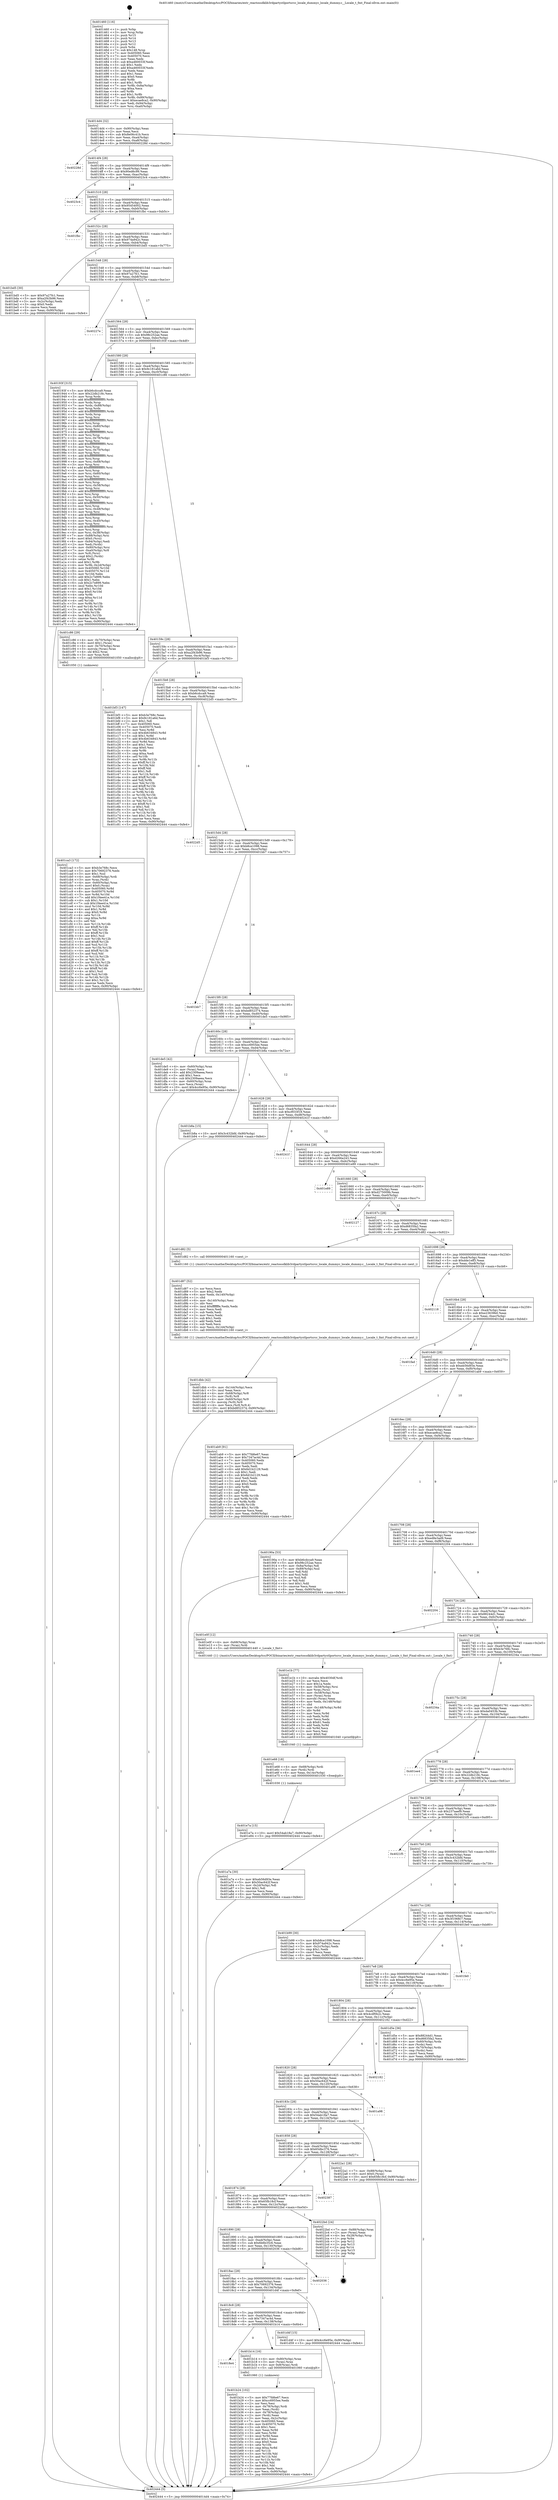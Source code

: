digraph "0x401460" {
  label = "0x401460 (/mnt/c/Users/mathe/Desktop/tcc/POCII/binaries/extr_reactossdklib3rdpartystlportsrcc_locale_dummyc_locale_dummy.c__Locale_t_fmt_Final-ollvm.out::main(0))"
  labelloc = "t"
  node[shape=record]

  Entry [label="",width=0.3,height=0.3,shape=circle,fillcolor=black,style=filled]
  "0x4014d4" [label="{
     0x4014d4 [32]\l
     | [instrs]\l
     &nbsp;&nbsp;0x4014d4 \<+6\>: mov -0x90(%rbp),%eax\l
     &nbsp;&nbsp;0x4014da \<+2\>: mov %eax,%ecx\l
     &nbsp;&nbsp;0x4014dc \<+6\>: sub $0x8e06c41b,%ecx\l
     &nbsp;&nbsp;0x4014e2 \<+6\>: mov %eax,-0xa4(%rbp)\l
     &nbsp;&nbsp;0x4014e8 \<+6\>: mov %ecx,-0xa8(%rbp)\l
     &nbsp;&nbsp;0x4014ee \<+6\>: je 000000000040228d \<main+0xe2d\>\l
  }"]
  "0x40228d" [label="{
     0x40228d\l
  }", style=dashed]
  "0x4014f4" [label="{
     0x4014f4 [28]\l
     | [instrs]\l
     &nbsp;&nbsp;0x4014f4 \<+5\>: jmp 00000000004014f9 \<main+0x99\>\l
     &nbsp;&nbsp;0x4014f9 \<+6\>: mov -0xa4(%rbp),%eax\l
     &nbsp;&nbsp;0x4014ff \<+5\>: sub $0x90ed6c99,%eax\l
     &nbsp;&nbsp;0x401504 \<+6\>: mov %eax,-0xac(%rbp)\l
     &nbsp;&nbsp;0x40150a \<+6\>: je 00000000004023c4 \<main+0xf64\>\l
  }"]
  Exit [label="",width=0.3,height=0.3,shape=circle,fillcolor=black,style=filled,peripheries=2]
  "0x4023c4" [label="{
     0x4023c4\l
  }", style=dashed]
  "0x401510" [label="{
     0x401510 [28]\l
     | [instrs]\l
     &nbsp;&nbsp;0x401510 \<+5\>: jmp 0000000000401515 \<main+0xb5\>\l
     &nbsp;&nbsp;0x401515 \<+6\>: mov -0xa4(%rbp),%eax\l
     &nbsp;&nbsp;0x40151b \<+5\>: sub $0x95454002,%eax\l
     &nbsp;&nbsp;0x401520 \<+6\>: mov %eax,-0xb0(%rbp)\l
     &nbsp;&nbsp;0x401526 \<+6\>: je 0000000000401fbc \<main+0xb5c\>\l
  }"]
  "0x401e7a" [label="{
     0x401e7a [15]\l
     | [instrs]\l
     &nbsp;&nbsp;0x401e7a \<+10\>: movl $0x54ab18a7,-0x90(%rbp)\l
     &nbsp;&nbsp;0x401e84 \<+5\>: jmp 0000000000402444 \<main+0xfe4\>\l
  }"]
  "0x401fbc" [label="{
     0x401fbc\l
  }", style=dashed]
  "0x40152c" [label="{
     0x40152c [28]\l
     | [instrs]\l
     &nbsp;&nbsp;0x40152c \<+5\>: jmp 0000000000401531 \<main+0xd1\>\l
     &nbsp;&nbsp;0x401531 \<+6\>: mov -0xa4(%rbp),%eax\l
     &nbsp;&nbsp;0x401537 \<+5\>: sub $0x974a942c,%eax\l
     &nbsp;&nbsp;0x40153c \<+6\>: mov %eax,-0xb4(%rbp)\l
     &nbsp;&nbsp;0x401542 \<+6\>: je 0000000000401bd5 \<main+0x775\>\l
  }"]
  "0x401e68" [label="{
     0x401e68 [18]\l
     | [instrs]\l
     &nbsp;&nbsp;0x401e68 \<+4\>: mov -0x68(%rbp),%rdi\l
     &nbsp;&nbsp;0x401e6c \<+3\>: mov (%rdi),%rdi\l
     &nbsp;&nbsp;0x401e6f \<+6\>: mov %eax,-0x14c(%rbp)\l
     &nbsp;&nbsp;0x401e75 \<+5\>: call 0000000000401030 \<free@plt\>\l
     | [calls]\l
     &nbsp;&nbsp;0x401030 \{1\} (unknown)\l
  }"]
  "0x401bd5" [label="{
     0x401bd5 [30]\l
     | [instrs]\l
     &nbsp;&nbsp;0x401bd5 \<+5\>: mov $0x97a27fc1,%eax\l
     &nbsp;&nbsp;0x401bda \<+5\>: mov $0xa2f43b96,%ecx\l
     &nbsp;&nbsp;0x401bdf \<+3\>: mov -0x2c(%rbp),%edx\l
     &nbsp;&nbsp;0x401be2 \<+3\>: cmp $0x0,%edx\l
     &nbsp;&nbsp;0x401be5 \<+3\>: cmove %ecx,%eax\l
     &nbsp;&nbsp;0x401be8 \<+6\>: mov %eax,-0x90(%rbp)\l
     &nbsp;&nbsp;0x401bee \<+5\>: jmp 0000000000402444 \<main+0xfe4\>\l
  }"]
  "0x401548" [label="{
     0x401548 [28]\l
     | [instrs]\l
     &nbsp;&nbsp;0x401548 \<+5\>: jmp 000000000040154d \<main+0xed\>\l
     &nbsp;&nbsp;0x40154d \<+6\>: mov -0xa4(%rbp),%eax\l
     &nbsp;&nbsp;0x401553 \<+5\>: sub $0x97a27fc1,%eax\l
     &nbsp;&nbsp;0x401558 \<+6\>: mov %eax,-0xb8(%rbp)\l
     &nbsp;&nbsp;0x40155e \<+6\>: je 000000000040227e \<main+0xe1e\>\l
  }"]
  "0x401e1b" [label="{
     0x401e1b [77]\l
     | [instrs]\l
     &nbsp;&nbsp;0x401e1b \<+10\>: movabs $0x4030df,%rdi\l
     &nbsp;&nbsp;0x401e25 \<+2\>: xor %ecx,%ecx\l
     &nbsp;&nbsp;0x401e27 \<+5\>: mov $0x1a,%edx\l
     &nbsp;&nbsp;0x401e2c \<+4\>: mov -0x58(%rbp),%rsi\l
     &nbsp;&nbsp;0x401e30 \<+3\>: mov %rax,(%rsi)\l
     &nbsp;&nbsp;0x401e33 \<+4\>: mov -0x58(%rbp),%rax\l
     &nbsp;&nbsp;0x401e37 \<+3\>: mov (%rax),%rax\l
     &nbsp;&nbsp;0x401e3a \<+3\>: movsbl (%rax),%eax\l
     &nbsp;&nbsp;0x401e3d \<+6\>: mov %edx,-0x148(%rbp)\l
     &nbsp;&nbsp;0x401e43 \<+1\>: cltd\l
     &nbsp;&nbsp;0x401e44 \<+7\>: mov -0x148(%rbp),%r8d\l
     &nbsp;&nbsp;0x401e4b \<+3\>: idiv %r8d\l
     &nbsp;&nbsp;0x401e4e \<+3\>: mov %ecx,%r9d\l
     &nbsp;&nbsp;0x401e51 \<+3\>: sub %edx,%r9d\l
     &nbsp;&nbsp;0x401e54 \<+2\>: mov %ecx,%edx\l
     &nbsp;&nbsp;0x401e56 \<+3\>: sub $0x61,%edx\l
     &nbsp;&nbsp;0x401e59 \<+3\>: add %edx,%r9d\l
     &nbsp;&nbsp;0x401e5c \<+3\>: sub %r9d,%ecx\l
     &nbsp;&nbsp;0x401e5f \<+2\>: mov %ecx,%esi\l
     &nbsp;&nbsp;0x401e61 \<+2\>: mov $0x0,%al\l
     &nbsp;&nbsp;0x401e63 \<+5\>: call 0000000000401040 \<printf@plt\>\l
     | [calls]\l
     &nbsp;&nbsp;0x401040 \{1\} (unknown)\l
  }"]
  "0x40227e" [label="{
     0x40227e\l
  }", style=dashed]
  "0x401564" [label="{
     0x401564 [28]\l
     | [instrs]\l
     &nbsp;&nbsp;0x401564 \<+5\>: jmp 0000000000401569 \<main+0x109\>\l
     &nbsp;&nbsp;0x401569 \<+6\>: mov -0xa4(%rbp),%eax\l
     &nbsp;&nbsp;0x40156f \<+5\>: sub $0x98c252ae,%eax\l
     &nbsp;&nbsp;0x401574 \<+6\>: mov %eax,-0xbc(%rbp)\l
     &nbsp;&nbsp;0x40157a \<+6\>: je 000000000040193f \<main+0x4df\>\l
  }"]
  "0x401dbb" [label="{
     0x401dbb [42]\l
     | [instrs]\l
     &nbsp;&nbsp;0x401dbb \<+6\>: mov -0x144(%rbp),%ecx\l
     &nbsp;&nbsp;0x401dc1 \<+3\>: imul %eax,%ecx\l
     &nbsp;&nbsp;0x401dc4 \<+4\>: mov -0x68(%rbp),%r8\l
     &nbsp;&nbsp;0x401dc8 \<+3\>: mov (%r8),%r8\l
     &nbsp;&nbsp;0x401dcb \<+4\>: mov -0x60(%rbp),%r9\l
     &nbsp;&nbsp;0x401dcf \<+3\>: movslq (%r9),%r9\l
     &nbsp;&nbsp;0x401dd2 \<+4\>: mov %ecx,(%r8,%r9,4)\l
     &nbsp;&nbsp;0x401dd6 \<+10\>: movl $0xbd852374,-0x90(%rbp)\l
     &nbsp;&nbsp;0x401de0 \<+5\>: jmp 0000000000402444 \<main+0xfe4\>\l
  }"]
  "0x40193f" [label="{
     0x40193f [315]\l
     | [instrs]\l
     &nbsp;&nbsp;0x40193f \<+5\>: mov $0xb6cdcca9,%eax\l
     &nbsp;&nbsp;0x401944 \<+5\>: mov $0x22db218c,%ecx\l
     &nbsp;&nbsp;0x401949 \<+3\>: mov %rsp,%rdx\l
     &nbsp;&nbsp;0x40194c \<+4\>: add $0xfffffffffffffff0,%rdx\l
     &nbsp;&nbsp;0x401950 \<+3\>: mov %rdx,%rsp\l
     &nbsp;&nbsp;0x401953 \<+7\>: mov %rdx,-0x88(%rbp)\l
     &nbsp;&nbsp;0x40195a \<+3\>: mov %rsp,%rdx\l
     &nbsp;&nbsp;0x40195d \<+4\>: add $0xfffffffffffffff0,%rdx\l
     &nbsp;&nbsp;0x401961 \<+3\>: mov %rdx,%rsp\l
     &nbsp;&nbsp;0x401964 \<+3\>: mov %rsp,%rsi\l
     &nbsp;&nbsp;0x401967 \<+4\>: add $0xfffffffffffffff0,%rsi\l
     &nbsp;&nbsp;0x40196b \<+3\>: mov %rsi,%rsp\l
     &nbsp;&nbsp;0x40196e \<+4\>: mov %rsi,-0x80(%rbp)\l
     &nbsp;&nbsp;0x401972 \<+3\>: mov %rsp,%rsi\l
     &nbsp;&nbsp;0x401975 \<+4\>: add $0xfffffffffffffff0,%rsi\l
     &nbsp;&nbsp;0x401979 \<+3\>: mov %rsi,%rsp\l
     &nbsp;&nbsp;0x40197c \<+4\>: mov %rsi,-0x78(%rbp)\l
     &nbsp;&nbsp;0x401980 \<+3\>: mov %rsp,%rsi\l
     &nbsp;&nbsp;0x401983 \<+4\>: add $0xfffffffffffffff0,%rsi\l
     &nbsp;&nbsp;0x401987 \<+3\>: mov %rsi,%rsp\l
     &nbsp;&nbsp;0x40198a \<+4\>: mov %rsi,-0x70(%rbp)\l
     &nbsp;&nbsp;0x40198e \<+3\>: mov %rsp,%rsi\l
     &nbsp;&nbsp;0x401991 \<+4\>: add $0xfffffffffffffff0,%rsi\l
     &nbsp;&nbsp;0x401995 \<+3\>: mov %rsi,%rsp\l
     &nbsp;&nbsp;0x401998 \<+4\>: mov %rsi,-0x68(%rbp)\l
     &nbsp;&nbsp;0x40199c \<+3\>: mov %rsp,%rsi\l
     &nbsp;&nbsp;0x40199f \<+4\>: add $0xfffffffffffffff0,%rsi\l
     &nbsp;&nbsp;0x4019a3 \<+3\>: mov %rsi,%rsp\l
     &nbsp;&nbsp;0x4019a6 \<+4\>: mov %rsi,-0x60(%rbp)\l
     &nbsp;&nbsp;0x4019aa \<+3\>: mov %rsp,%rsi\l
     &nbsp;&nbsp;0x4019ad \<+4\>: add $0xfffffffffffffff0,%rsi\l
     &nbsp;&nbsp;0x4019b1 \<+3\>: mov %rsi,%rsp\l
     &nbsp;&nbsp;0x4019b4 \<+4\>: mov %rsi,-0x58(%rbp)\l
     &nbsp;&nbsp;0x4019b8 \<+3\>: mov %rsp,%rsi\l
     &nbsp;&nbsp;0x4019bb \<+4\>: add $0xfffffffffffffff0,%rsi\l
     &nbsp;&nbsp;0x4019bf \<+3\>: mov %rsi,%rsp\l
     &nbsp;&nbsp;0x4019c2 \<+4\>: mov %rsi,-0x50(%rbp)\l
     &nbsp;&nbsp;0x4019c6 \<+3\>: mov %rsp,%rsi\l
     &nbsp;&nbsp;0x4019c9 \<+4\>: add $0xfffffffffffffff0,%rsi\l
     &nbsp;&nbsp;0x4019cd \<+3\>: mov %rsi,%rsp\l
     &nbsp;&nbsp;0x4019d0 \<+4\>: mov %rsi,-0x48(%rbp)\l
     &nbsp;&nbsp;0x4019d4 \<+3\>: mov %rsp,%rsi\l
     &nbsp;&nbsp;0x4019d7 \<+4\>: add $0xfffffffffffffff0,%rsi\l
     &nbsp;&nbsp;0x4019db \<+3\>: mov %rsi,%rsp\l
     &nbsp;&nbsp;0x4019de \<+4\>: mov %rsi,-0x40(%rbp)\l
     &nbsp;&nbsp;0x4019e2 \<+3\>: mov %rsp,%rsi\l
     &nbsp;&nbsp;0x4019e5 \<+4\>: add $0xfffffffffffffff0,%rsi\l
     &nbsp;&nbsp;0x4019e9 \<+3\>: mov %rsi,%rsp\l
     &nbsp;&nbsp;0x4019ec \<+4\>: mov %rsi,-0x38(%rbp)\l
     &nbsp;&nbsp;0x4019f0 \<+7\>: mov -0x88(%rbp),%rsi\l
     &nbsp;&nbsp;0x4019f7 \<+6\>: movl $0x0,(%rsi)\l
     &nbsp;&nbsp;0x4019fd \<+6\>: mov -0x94(%rbp),%edi\l
     &nbsp;&nbsp;0x401a03 \<+2\>: mov %edi,(%rdx)\l
     &nbsp;&nbsp;0x401a05 \<+4\>: mov -0x80(%rbp),%rsi\l
     &nbsp;&nbsp;0x401a09 \<+7\>: mov -0xa0(%rbp),%r8\l
     &nbsp;&nbsp;0x401a10 \<+3\>: mov %r8,(%rsi)\l
     &nbsp;&nbsp;0x401a13 \<+3\>: cmpl $0x2,(%rdx)\l
     &nbsp;&nbsp;0x401a16 \<+4\>: setne %r9b\l
     &nbsp;&nbsp;0x401a1a \<+4\>: and $0x1,%r9b\l
     &nbsp;&nbsp;0x401a1e \<+4\>: mov %r9b,-0x2d(%rbp)\l
     &nbsp;&nbsp;0x401a22 \<+8\>: mov 0x405060,%r10d\l
     &nbsp;&nbsp;0x401a2a \<+8\>: mov 0x405070,%r11d\l
     &nbsp;&nbsp;0x401a32 \<+3\>: mov %r10d,%ebx\l
     &nbsp;&nbsp;0x401a35 \<+6\>: add $0x2c7e899,%ebx\l
     &nbsp;&nbsp;0x401a3b \<+3\>: sub $0x1,%ebx\l
     &nbsp;&nbsp;0x401a3e \<+6\>: sub $0x2c7e899,%ebx\l
     &nbsp;&nbsp;0x401a44 \<+4\>: imul %ebx,%r10d\l
     &nbsp;&nbsp;0x401a48 \<+4\>: and $0x1,%r10d\l
     &nbsp;&nbsp;0x401a4c \<+4\>: cmp $0x0,%r10d\l
     &nbsp;&nbsp;0x401a50 \<+4\>: sete %r9b\l
     &nbsp;&nbsp;0x401a54 \<+4\>: cmp $0xa,%r11d\l
     &nbsp;&nbsp;0x401a58 \<+4\>: setl %r14b\l
     &nbsp;&nbsp;0x401a5c \<+3\>: mov %r9b,%r15b\l
     &nbsp;&nbsp;0x401a5f \<+3\>: and %r14b,%r15b\l
     &nbsp;&nbsp;0x401a62 \<+3\>: xor %r14b,%r9b\l
     &nbsp;&nbsp;0x401a65 \<+3\>: or %r9b,%r15b\l
     &nbsp;&nbsp;0x401a68 \<+4\>: test $0x1,%r15b\l
     &nbsp;&nbsp;0x401a6c \<+3\>: cmovne %ecx,%eax\l
     &nbsp;&nbsp;0x401a6f \<+6\>: mov %eax,-0x90(%rbp)\l
     &nbsp;&nbsp;0x401a75 \<+5\>: jmp 0000000000402444 \<main+0xfe4\>\l
  }"]
  "0x401580" [label="{
     0x401580 [28]\l
     | [instrs]\l
     &nbsp;&nbsp;0x401580 \<+5\>: jmp 0000000000401585 \<main+0x125\>\l
     &nbsp;&nbsp;0x401585 \<+6\>: mov -0xa4(%rbp),%eax\l
     &nbsp;&nbsp;0x40158b \<+5\>: sub $0x9c181a6d,%eax\l
     &nbsp;&nbsp;0x401590 \<+6\>: mov %eax,-0xc0(%rbp)\l
     &nbsp;&nbsp;0x401596 \<+6\>: je 0000000000401c86 \<main+0x826\>\l
  }"]
  "0x401d87" [label="{
     0x401d87 [52]\l
     | [instrs]\l
     &nbsp;&nbsp;0x401d87 \<+2\>: xor %ecx,%ecx\l
     &nbsp;&nbsp;0x401d89 \<+5\>: mov $0x2,%edx\l
     &nbsp;&nbsp;0x401d8e \<+6\>: mov %edx,-0x140(%rbp)\l
     &nbsp;&nbsp;0x401d94 \<+1\>: cltd\l
     &nbsp;&nbsp;0x401d95 \<+6\>: mov -0x140(%rbp),%esi\l
     &nbsp;&nbsp;0x401d9b \<+2\>: idiv %esi\l
     &nbsp;&nbsp;0x401d9d \<+6\>: imul $0xfffffffe,%edx,%edx\l
     &nbsp;&nbsp;0x401da3 \<+2\>: mov %ecx,%edi\l
     &nbsp;&nbsp;0x401da5 \<+2\>: sub %edx,%edi\l
     &nbsp;&nbsp;0x401da7 \<+2\>: mov %ecx,%edx\l
     &nbsp;&nbsp;0x401da9 \<+3\>: sub $0x1,%edx\l
     &nbsp;&nbsp;0x401dac \<+2\>: add %edx,%edi\l
     &nbsp;&nbsp;0x401dae \<+2\>: sub %edi,%ecx\l
     &nbsp;&nbsp;0x401db0 \<+6\>: mov %ecx,-0x144(%rbp)\l
     &nbsp;&nbsp;0x401db6 \<+5\>: call 0000000000401160 \<next_i\>\l
     | [calls]\l
     &nbsp;&nbsp;0x401160 \{1\} (/mnt/c/Users/mathe/Desktop/tcc/POCII/binaries/extr_reactossdklib3rdpartystlportsrcc_locale_dummyc_locale_dummy.c__Locale_t_fmt_Final-ollvm.out::next_i)\l
  }"]
  "0x401c86" [label="{
     0x401c86 [29]\l
     | [instrs]\l
     &nbsp;&nbsp;0x401c86 \<+4\>: mov -0x70(%rbp),%rax\l
     &nbsp;&nbsp;0x401c8a \<+6\>: movl $0x1,(%rax)\l
     &nbsp;&nbsp;0x401c90 \<+4\>: mov -0x70(%rbp),%rax\l
     &nbsp;&nbsp;0x401c94 \<+3\>: movslq (%rax),%rax\l
     &nbsp;&nbsp;0x401c97 \<+4\>: shl $0x2,%rax\l
     &nbsp;&nbsp;0x401c9b \<+3\>: mov %rax,%rdi\l
     &nbsp;&nbsp;0x401c9e \<+5\>: call 0000000000401050 \<malloc@plt\>\l
     | [calls]\l
     &nbsp;&nbsp;0x401050 \{1\} (unknown)\l
  }"]
  "0x40159c" [label="{
     0x40159c [28]\l
     | [instrs]\l
     &nbsp;&nbsp;0x40159c \<+5\>: jmp 00000000004015a1 \<main+0x141\>\l
     &nbsp;&nbsp;0x4015a1 \<+6\>: mov -0xa4(%rbp),%eax\l
     &nbsp;&nbsp;0x4015a7 \<+5\>: sub $0xa2f43b96,%eax\l
     &nbsp;&nbsp;0x4015ac \<+6\>: mov %eax,-0xc4(%rbp)\l
     &nbsp;&nbsp;0x4015b2 \<+6\>: je 0000000000401bf3 \<main+0x793\>\l
  }"]
  "0x401ca3" [label="{
     0x401ca3 [172]\l
     | [instrs]\l
     &nbsp;&nbsp;0x401ca3 \<+5\>: mov $0xb3e768c,%ecx\l
     &nbsp;&nbsp;0x401ca8 \<+5\>: mov $0x70692376,%edx\l
     &nbsp;&nbsp;0x401cad \<+3\>: mov $0x1,%sil\l
     &nbsp;&nbsp;0x401cb0 \<+4\>: mov -0x68(%rbp),%rdi\l
     &nbsp;&nbsp;0x401cb4 \<+3\>: mov %rax,(%rdi)\l
     &nbsp;&nbsp;0x401cb7 \<+4\>: mov -0x60(%rbp),%rax\l
     &nbsp;&nbsp;0x401cbb \<+6\>: movl $0x0,(%rax)\l
     &nbsp;&nbsp;0x401cc1 \<+8\>: mov 0x405060,%r8d\l
     &nbsp;&nbsp;0x401cc9 \<+8\>: mov 0x405070,%r9d\l
     &nbsp;&nbsp;0x401cd1 \<+3\>: mov %r8d,%r10d\l
     &nbsp;&nbsp;0x401cd4 \<+7\>: add $0x1f4ee41e,%r10d\l
     &nbsp;&nbsp;0x401cdb \<+4\>: sub $0x1,%r10d\l
     &nbsp;&nbsp;0x401cdf \<+7\>: sub $0x1f4ee41e,%r10d\l
     &nbsp;&nbsp;0x401ce6 \<+4\>: imul %r10d,%r8d\l
     &nbsp;&nbsp;0x401cea \<+4\>: and $0x1,%r8d\l
     &nbsp;&nbsp;0x401cee \<+4\>: cmp $0x0,%r8d\l
     &nbsp;&nbsp;0x401cf2 \<+4\>: sete %r11b\l
     &nbsp;&nbsp;0x401cf6 \<+4\>: cmp $0xa,%r9d\l
     &nbsp;&nbsp;0x401cfa \<+3\>: setl %bl\l
     &nbsp;&nbsp;0x401cfd \<+3\>: mov %r11b,%r14b\l
     &nbsp;&nbsp;0x401d00 \<+4\>: xor $0xff,%r14b\l
     &nbsp;&nbsp;0x401d04 \<+3\>: mov %bl,%r15b\l
     &nbsp;&nbsp;0x401d07 \<+4\>: xor $0xff,%r15b\l
     &nbsp;&nbsp;0x401d0b \<+4\>: xor $0x1,%sil\l
     &nbsp;&nbsp;0x401d0f \<+3\>: mov %r14b,%r12b\l
     &nbsp;&nbsp;0x401d12 \<+4\>: and $0xff,%r12b\l
     &nbsp;&nbsp;0x401d16 \<+3\>: and %sil,%r11b\l
     &nbsp;&nbsp;0x401d19 \<+3\>: mov %r15b,%r13b\l
     &nbsp;&nbsp;0x401d1c \<+4\>: and $0xff,%r13b\l
     &nbsp;&nbsp;0x401d20 \<+3\>: and %sil,%bl\l
     &nbsp;&nbsp;0x401d23 \<+3\>: or %r11b,%r12b\l
     &nbsp;&nbsp;0x401d26 \<+3\>: or %bl,%r13b\l
     &nbsp;&nbsp;0x401d29 \<+3\>: xor %r13b,%r12b\l
     &nbsp;&nbsp;0x401d2c \<+3\>: or %r15b,%r14b\l
     &nbsp;&nbsp;0x401d2f \<+4\>: xor $0xff,%r14b\l
     &nbsp;&nbsp;0x401d33 \<+4\>: or $0x1,%sil\l
     &nbsp;&nbsp;0x401d37 \<+3\>: and %sil,%r14b\l
     &nbsp;&nbsp;0x401d3a \<+3\>: or %r14b,%r12b\l
     &nbsp;&nbsp;0x401d3d \<+4\>: test $0x1,%r12b\l
     &nbsp;&nbsp;0x401d41 \<+3\>: cmovne %edx,%ecx\l
     &nbsp;&nbsp;0x401d44 \<+6\>: mov %ecx,-0x90(%rbp)\l
     &nbsp;&nbsp;0x401d4a \<+5\>: jmp 0000000000402444 \<main+0xfe4\>\l
  }"]
  "0x401bf3" [label="{
     0x401bf3 [147]\l
     | [instrs]\l
     &nbsp;&nbsp;0x401bf3 \<+5\>: mov $0xb3e768c,%eax\l
     &nbsp;&nbsp;0x401bf8 \<+5\>: mov $0x9c181a6d,%ecx\l
     &nbsp;&nbsp;0x401bfd \<+2\>: mov $0x1,%dl\l
     &nbsp;&nbsp;0x401bff \<+7\>: mov 0x405060,%esi\l
     &nbsp;&nbsp;0x401c06 \<+7\>: mov 0x405070,%edi\l
     &nbsp;&nbsp;0x401c0d \<+3\>: mov %esi,%r8d\l
     &nbsp;&nbsp;0x401c10 \<+7\>: sub $0x4b634843,%r8d\l
     &nbsp;&nbsp;0x401c17 \<+4\>: sub $0x1,%r8d\l
     &nbsp;&nbsp;0x401c1b \<+7\>: add $0x4b634843,%r8d\l
     &nbsp;&nbsp;0x401c22 \<+4\>: imul %r8d,%esi\l
     &nbsp;&nbsp;0x401c26 \<+3\>: and $0x1,%esi\l
     &nbsp;&nbsp;0x401c29 \<+3\>: cmp $0x0,%esi\l
     &nbsp;&nbsp;0x401c2c \<+4\>: sete %r9b\l
     &nbsp;&nbsp;0x401c30 \<+3\>: cmp $0xa,%edi\l
     &nbsp;&nbsp;0x401c33 \<+4\>: setl %r10b\l
     &nbsp;&nbsp;0x401c37 \<+3\>: mov %r9b,%r11b\l
     &nbsp;&nbsp;0x401c3a \<+4\>: xor $0xff,%r11b\l
     &nbsp;&nbsp;0x401c3e \<+3\>: mov %r10b,%bl\l
     &nbsp;&nbsp;0x401c41 \<+3\>: xor $0xff,%bl\l
     &nbsp;&nbsp;0x401c44 \<+3\>: xor $0x1,%dl\l
     &nbsp;&nbsp;0x401c47 \<+3\>: mov %r11b,%r14b\l
     &nbsp;&nbsp;0x401c4a \<+4\>: and $0xff,%r14b\l
     &nbsp;&nbsp;0x401c4e \<+3\>: and %dl,%r9b\l
     &nbsp;&nbsp;0x401c51 \<+3\>: mov %bl,%r15b\l
     &nbsp;&nbsp;0x401c54 \<+4\>: and $0xff,%r15b\l
     &nbsp;&nbsp;0x401c58 \<+3\>: and %dl,%r10b\l
     &nbsp;&nbsp;0x401c5b \<+3\>: or %r9b,%r14b\l
     &nbsp;&nbsp;0x401c5e \<+3\>: or %r10b,%r15b\l
     &nbsp;&nbsp;0x401c61 \<+3\>: xor %r15b,%r14b\l
     &nbsp;&nbsp;0x401c64 \<+3\>: or %bl,%r11b\l
     &nbsp;&nbsp;0x401c67 \<+4\>: xor $0xff,%r11b\l
     &nbsp;&nbsp;0x401c6b \<+3\>: or $0x1,%dl\l
     &nbsp;&nbsp;0x401c6e \<+3\>: and %dl,%r11b\l
     &nbsp;&nbsp;0x401c71 \<+3\>: or %r11b,%r14b\l
     &nbsp;&nbsp;0x401c74 \<+4\>: test $0x1,%r14b\l
     &nbsp;&nbsp;0x401c78 \<+3\>: cmovne %ecx,%eax\l
     &nbsp;&nbsp;0x401c7b \<+6\>: mov %eax,-0x90(%rbp)\l
     &nbsp;&nbsp;0x401c81 \<+5\>: jmp 0000000000402444 \<main+0xfe4\>\l
  }"]
  "0x4015b8" [label="{
     0x4015b8 [28]\l
     | [instrs]\l
     &nbsp;&nbsp;0x4015b8 \<+5\>: jmp 00000000004015bd \<main+0x15d\>\l
     &nbsp;&nbsp;0x4015bd \<+6\>: mov -0xa4(%rbp),%eax\l
     &nbsp;&nbsp;0x4015c3 \<+5\>: sub $0xb6cdcca9,%eax\l
     &nbsp;&nbsp;0x4015c8 \<+6\>: mov %eax,-0xc8(%rbp)\l
     &nbsp;&nbsp;0x4015ce \<+6\>: je 00000000004022d5 \<main+0xe75\>\l
  }"]
  "0x401b24" [label="{
     0x401b24 [102]\l
     | [instrs]\l
     &nbsp;&nbsp;0x401b24 \<+5\>: mov $0x77fd6e67,%ecx\l
     &nbsp;&nbsp;0x401b29 \<+5\>: mov $0xcc6955ee,%edx\l
     &nbsp;&nbsp;0x401b2e \<+2\>: xor %esi,%esi\l
     &nbsp;&nbsp;0x401b30 \<+4\>: mov -0x78(%rbp),%rdi\l
     &nbsp;&nbsp;0x401b34 \<+2\>: mov %eax,(%rdi)\l
     &nbsp;&nbsp;0x401b36 \<+4\>: mov -0x78(%rbp),%rdi\l
     &nbsp;&nbsp;0x401b3a \<+2\>: mov (%rdi),%eax\l
     &nbsp;&nbsp;0x401b3c \<+3\>: mov %eax,-0x2c(%rbp)\l
     &nbsp;&nbsp;0x401b3f \<+7\>: mov 0x405060,%eax\l
     &nbsp;&nbsp;0x401b46 \<+8\>: mov 0x405070,%r8d\l
     &nbsp;&nbsp;0x401b4e \<+3\>: sub $0x1,%esi\l
     &nbsp;&nbsp;0x401b51 \<+3\>: mov %eax,%r9d\l
     &nbsp;&nbsp;0x401b54 \<+3\>: add %esi,%r9d\l
     &nbsp;&nbsp;0x401b57 \<+4\>: imul %r9d,%eax\l
     &nbsp;&nbsp;0x401b5b \<+3\>: and $0x1,%eax\l
     &nbsp;&nbsp;0x401b5e \<+3\>: cmp $0x0,%eax\l
     &nbsp;&nbsp;0x401b61 \<+4\>: sete %r10b\l
     &nbsp;&nbsp;0x401b65 \<+4\>: cmp $0xa,%r8d\l
     &nbsp;&nbsp;0x401b69 \<+4\>: setl %r11b\l
     &nbsp;&nbsp;0x401b6d \<+3\>: mov %r10b,%bl\l
     &nbsp;&nbsp;0x401b70 \<+3\>: and %r11b,%bl\l
     &nbsp;&nbsp;0x401b73 \<+3\>: xor %r11b,%r10b\l
     &nbsp;&nbsp;0x401b76 \<+3\>: or %r10b,%bl\l
     &nbsp;&nbsp;0x401b79 \<+3\>: test $0x1,%bl\l
     &nbsp;&nbsp;0x401b7c \<+3\>: cmovne %edx,%ecx\l
     &nbsp;&nbsp;0x401b7f \<+6\>: mov %ecx,-0x90(%rbp)\l
     &nbsp;&nbsp;0x401b85 \<+5\>: jmp 0000000000402444 \<main+0xfe4\>\l
  }"]
  "0x4022d5" [label="{
     0x4022d5\l
  }", style=dashed]
  "0x4015d4" [label="{
     0x4015d4 [28]\l
     | [instrs]\l
     &nbsp;&nbsp;0x4015d4 \<+5\>: jmp 00000000004015d9 \<main+0x179\>\l
     &nbsp;&nbsp;0x4015d9 \<+6\>: mov -0xa4(%rbp),%eax\l
     &nbsp;&nbsp;0x4015df \<+5\>: sub $0xb8ce1098,%eax\l
     &nbsp;&nbsp;0x4015e4 \<+6\>: mov %eax,-0xcc(%rbp)\l
     &nbsp;&nbsp;0x4015ea \<+6\>: je 0000000000401bb7 \<main+0x757\>\l
  }"]
  "0x4018e4" [label="{
     0x4018e4\l
  }", style=dashed]
  "0x401bb7" [label="{
     0x401bb7\l
  }", style=dashed]
  "0x4015f0" [label="{
     0x4015f0 [28]\l
     | [instrs]\l
     &nbsp;&nbsp;0x4015f0 \<+5\>: jmp 00000000004015f5 \<main+0x195\>\l
     &nbsp;&nbsp;0x4015f5 \<+6\>: mov -0xa4(%rbp),%eax\l
     &nbsp;&nbsp;0x4015fb \<+5\>: sub $0xbd852374,%eax\l
     &nbsp;&nbsp;0x401600 \<+6\>: mov %eax,-0xd0(%rbp)\l
     &nbsp;&nbsp;0x401606 \<+6\>: je 0000000000401de5 \<main+0x985\>\l
  }"]
  "0x401b14" [label="{
     0x401b14 [16]\l
     | [instrs]\l
     &nbsp;&nbsp;0x401b14 \<+4\>: mov -0x80(%rbp),%rax\l
     &nbsp;&nbsp;0x401b18 \<+3\>: mov (%rax),%rax\l
     &nbsp;&nbsp;0x401b1b \<+4\>: mov 0x8(%rax),%rdi\l
     &nbsp;&nbsp;0x401b1f \<+5\>: call 0000000000401060 \<atoi@plt\>\l
     | [calls]\l
     &nbsp;&nbsp;0x401060 \{1\} (unknown)\l
  }"]
  "0x401de5" [label="{
     0x401de5 [42]\l
     | [instrs]\l
     &nbsp;&nbsp;0x401de5 \<+4\>: mov -0x60(%rbp),%rax\l
     &nbsp;&nbsp;0x401de9 \<+2\>: mov (%rax),%ecx\l
     &nbsp;&nbsp;0x401deb \<+6\>: add $0x2309aeea,%ecx\l
     &nbsp;&nbsp;0x401df1 \<+3\>: add $0x1,%ecx\l
     &nbsp;&nbsp;0x401df4 \<+6\>: sub $0x2309aeea,%ecx\l
     &nbsp;&nbsp;0x401dfa \<+4\>: mov -0x60(%rbp),%rax\l
     &nbsp;&nbsp;0x401dfe \<+2\>: mov %ecx,(%rax)\l
     &nbsp;&nbsp;0x401e00 \<+10\>: movl $0x4cc6e95e,-0x90(%rbp)\l
     &nbsp;&nbsp;0x401e0a \<+5\>: jmp 0000000000402444 \<main+0xfe4\>\l
  }"]
  "0x40160c" [label="{
     0x40160c [28]\l
     | [instrs]\l
     &nbsp;&nbsp;0x40160c \<+5\>: jmp 0000000000401611 \<main+0x1b1\>\l
     &nbsp;&nbsp;0x401611 \<+6\>: mov -0xa4(%rbp),%eax\l
     &nbsp;&nbsp;0x401617 \<+5\>: sub $0xcc6955ee,%eax\l
     &nbsp;&nbsp;0x40161c \<+6\>: mov %eax,-0xd4(%rbp)\l
     &nbsp;&nbsp;0x401622 \<+6\>: je 0000000000401b8a \<main+0x72a\>\l
  }"]
  "0x4018c8" [label="{
     0x4018c8 [28]\l
     | [instrs]\l
     &nbsp;&nbsp;0x4018c8 \<+5\>: jmp 00000000004018cd \<main+0x46d\>\l
     &nbsp;&nbsp;0x4018cd \<+6\>: mov -0xa4(%rbp),%eax\l
     &nbsp;&nbsp;0x4018d3 \<+5\>: sub $0x7347ac4d,%eax\l
     &nbsp;&nbsp;0x4018d8 \<+6\>: mov %eax,-0x138(%rbp)\l
     &nbsp;&nbsp;0x4018de \<+6\>: je 0000000000401b14 \<main+0x6b4\>\l
  }"]
  "0x401b8a" [label="{
     0x401b8a [15]\l
     | [instrs]\l
     &nbsp;&nbsp;0x401b8a \<+10\>: movl $0x3c432bfd,-0x90(%rbp)\l
     &nbsp;&nbsp;0x401b94 \<+5\>: jmp 0000000000402444 \<main+0xfe4\>\l
  }"]
  "0x401628" [label="{
     0x401628 [28]\l
     | [instrs]\l
     &nbsp;&nbsp;0x401628 \<+5\>: jmp 000000000040162d \<main+0x1cd\>\l
     &nbsp;&nbsp;0x40162d \<+6\>: mov -0xa4(%rbp),%eax\l
     &nbsp;&nbsp;0x401633 \<+5\>: sub $0xcf033f18,%eax\l
     &nbsp;&nbsp;0x401638 \<+6\>: mov %eax,-0xd8(%rbp)\l
     &nbsp;&nbsp;0x40163e \<+6\>: je 000000000040241f \<main+0xfbf\>\l
  }"]
  "0x401d4f" [label="{
     0x401d4f [15]\l
     | [instrs]\l
     &nbsp;&nbsp;0x401d4f \<+10\>: movl $0x4cc6e95e,-0x90(%rbp)\l
     &nbsp;&nbsp;0x401d59 \<+5\>: jmp 0000000000402444 \<main+0xfe4\>\l
  }"]
  "0x40241f" [label="{
     0x40241f\l
  }", style=dashed]
  "0x401644" [label="{
     0x401644 [28]\l
     | [instrs]\l
     &nbsp;&nbsp;0x401644 \<+5\>: jmp 0000000000401649 \<main+0x1e9\>\l
     &nbsp;&nbsp;0x401649 \<+6\>: mov -0xa4(%rbp),%eax\l
     &nbsp;&nbsp;0x40164f \<+5\>: sub $0xd266a243,%eax\l
     &nbsp;&nbsp;0x401654 \<+6\>: mov %eax,-0xdc(%rbp)\l
     &nbsp;&nbsp;0x40165a \<+6\>: je 0000000000401e89 \<main+0xa29\>\l
  }"]
  "0x4018ac" [label="{
     0x4018ac [28]\l
     | [instrs]\l
     &nbsp;&nbsp;0x4018ac \<+5\>: jmp 00000000004018b1 \<main+0x451\>\l
     &nbsp;&nbsp;0x4018b1 \<+6\>: mov -0xa4(%rbp),%eax\l
     &nbsp;&nbsp;0x4018b7 \<+5\>: sub $0x70692376,%eax\l
     &nbsp;&nbsp;0x4018bc \<+6\>: mov %eax,-0x134(%rbp)\l
     &nbsp;&nbsp;0x4018c2 \<+6\>: je 0000000000401d4f \<main+0x8ef\>\l
  }"]
  "0x401e89" [label="{
     0x401e89\l
  }", style=dashed]
  "0x401660" [label="{
     0x401660 [28]\l
     | [instrs]\l
     &nbsp;&nbsp;0x401660 \<+5\>: jmp 0000000000401665 \<main+0x205\>\l
     &nbsp;&nbsp;0x401665 \<+6\>: mov -0xa4(%rbp),%eax\l
     &nbsp;&nbsp;0x40166b \<+5\>: sub $0xd275009b,%eax\l
     &nbsp;&nbsp;0x401670 \<+6\>: mov %eax,-0xe0(%rbp)\l
     &nbsp;&nbsp;0x401676 \<+6\>: je 0000000000402127 \<main+0xcc7\>\l
  }"]
  "0x402036" [label="{
     0x402036\l
  }", style=dashed]
  "0x402127" [label="{
     0x402127\l
  }", style=dashed]
  "0x40167c" [label="{
     0x40167c [28]\l
     | [instrs]\l
     &nbsp;&nbsp;0x40167c \<+5\>: jmp 0000000000401681 \<main+0x221\>\l
     &nbsp;&nbsp;0x401681 \<+6\>: mov -0xa4(%rbp),%eax\l
     &nbsp;&nbsp;0x401687 \<+5\>: sub $0xd6835fa2,%eax\l
     &nbsp;&nbsp;0x40168c \<+6\>: mov %eax,-0xe4(%rbp)\l
     &nbsp;&nbsp;0x401692 \<+6\>: je 0000000000401d82 \<main+0x922\>\l
  }"]
  "0x401890" [label="{
     0x401890 [28]\l
     | [instrs]\l
     &nbsp;&nbsp;0x401890 \<+5\>: jmp 0000000000401895 \<main+0x435\>\l
     &nbsp;&nbsp;0x401895 \<+6\>: mov -0xa4(%rbp),%eax\l
     &nbsp;&nbsp;0x40189b \<+5\>: sub $0x6b6b35c6,%eax\l
     &nbsp;&nbsp;0x4018a0 \<+6\>: mov %eax,-0x130(%rbp)\l
     &nbsp;&nbsp;0x4018a6 \<+6\>: je 0000000000402036 \<main+0xbd6\>\l
  }"]
  "0x401d82" [label="{
     0x401d82 [5]\l
     | [instrs]\l
     &nbsp;&nbsp;0x401d82 \<+5\>: call 0000000000401160 \<next_i\>\l
     | [calls]\l
     &nbsp;&nbsp;0x401160 \{1\} (/mnt/c/Users/mathe/Desktop/tcc/POCII/binaries/extr_reactossdklib3rdpartystlportsrcc_locale_dummyc_locale_dummy.c__Locale_t_fmt_Final-ollvm.out::next_i)\l
  }"]
  "0x401698" [label="{
     0x401698 [28]\l
     | [instrs]\l
     &nbsp;&nbsp;0x401698 \<+5\>: jmp 000000000040169d \<main+0x23d\>\l
     &nbsp;&nbsp;0x40169d \<+6\>: mov -0xa4(%rbp),%eax\l
     &nbsp;&nbsp;0x4016a3 \<+5\>: sub $0xdde1eff3,%eax\l
     &nbsp;&nbsp;0x4016a8 \<+6\>: mov %eax,-0xe8(%rbp)\l
     &nbsp;&nbsp;0x4016ae \<+6\>: je 0000000000402118 \<main+0xcb8\>\l
  }"]
  "0x4022bd" [label="{
     0x4022bd [24]\l
     | [instrs]\l
     &nbsp;&nbsp;0x4022bd \<+7\>: mov -0x88(%rbp),%rax\l
     &nbsp;&nbsp;0x4022c4 \<+2\>: mov (%rax),%eax\l
     &nbsp;&nbsp;0x4022c6 \<+4\>: lea -0x28(%rbp),%rsp\l
     &nbsp;&nbsp;0x4022ca \<+1\>: pop %rbx\l
     &nbsp;&nbsp;0x4022cb \<+2\>: pop %r12\l
     &nbsp;&nbsp;0x4022cd \<+2\>: pop %r13\l
     &nbsp;&nbsp;0x4022cf \<+2\>: pop %r14\l
     &nbsp;&nbsp;0x4022d1 \<+2\>: pop %r15\l
     &nbsp;&nbsp;0x4022d3 \<+1\>: pop %rbp\l
     &nbsp;&nbsp;0x4022d4 \<+1\>: ret\l
  }"]
  "0x402118" [label="{
     0x402118\l
  }", style=dashed]
  "0x4016b4" [label="{
     0x4016b4 [28]\l
     | [instrs]\l
     &nbsp;&nbsp;0x4016b4 \<+5\>: jmp 00000000004016b9 \<main+0x259\>\l
     &nbsp;&nbsp;0x4016b9 \<+6\>: mov -0xa4(%rbp),%eax\l
     &nbsp;&nbsp;0x4016bf \<+5\>: sub $0xe23639b0,%eax\l
     &nbsp;&nbsp;0x4016c4 \<+6\>: mov %eax,-0xec(%rbp)\l
     &nbsp;&nbsp;0x4016ca \<+6\>: je 0000000000401fad \<main+0xb4d\>\l
  }"]
  "0x401874" [label="{
     0x401874 [28]\l
     | [instrs]\l
     &nbsp;&nbsp;0x401874 \<+5\>: jmp 0000000000401879 \<main+0x419\>\l
     &nbsp;&nbsp;0x401879 \<+6\>: mov -0xa4(%rbp),%eax\l
     &nbsp;&nbsp;0x40187f \<+5\>: sub $0x65fb18cf,%eax\l
     &nbsp;&nbsp;0x401884 \<+6\>: mov %eax,-0x12c(%rbp)\l
     &nbsp;&nbsp;0x40188a \<+6\>: je 00000000004022bd \<main+0xe5d\>\l
  }"]
  "0x401fad" [label="{
     0x401fad\l
  }", style=dashed]
  "0x4016d0" [label="{
     0x4016d0 [28]\l
     | [instrs]\l
     &nbsp;&nbsp;0x4016d0 \<+5\>: jmp 00000000004016d5 \<main+0x275\>\l
     &nbsp;&nbsp;0x4016d5 \<+6\>: mov -0xa4(%rbp),%eax\l
     &nbsp;&nbsp;0x4016db \<+5\>: sub $0xeb56d93e,%eax\l
     &nbsp;&nbsp;0x4016e0 \<+6\>: mov %eax,-0xf0(%rbp)\l
     &nbsp;&nbsp;0x4016e6 \<+6\>: je 0000000000401ab9 \<main+0x659\>\l
  }"]
  "0x402387" [label="{
     0x402387\l
  }", style=dashed]
  "0x401ab9" [label="{
     0x401ab9 [91]\l
     | [instrs]\l
     &nbsp;&nbsp;0x401ab9 \<+5\>: mov $0x77fd6e67,%eax\l
     &nbsp;&nbsp;0x401abe \<+5\>: mov $0x7347ac4d,%ecx\l
     &nbsp;&nbsp;0x401ac3 \<+7\>: mov 0x405060,%edx\l
     &nbsp;&nbsp;0x401aca \<+7\>: mov 0x405070,%esi\l
     &nbsp;&nbsp;0x401ad1 \<+2\>: mov %edx,%edi\l
     &nbsp;&nbsp;0x401ad3 \<+6\>: add $0x6d1b2129,%edi\l
     &nbsp;&nbsp;0x401ad9 \<+3\>: sub $0x1,%edi\l
     &nbsp;&nbsp;0x401adc \<+6\>: sub $0x6d1b2129,%edi\l
     &nbsp;&nbsp;0x401ae2 \<+3\>: imul %edi,%edx\l
     &nbsp;&nbsp;0x401ae5 \<+3\>: and $0x1,%edx\l
     &nbsp;&nbsp;0x401ae8 \<+3\>: cmp $0x0,%edx\l
     &nbsp;&nbsp;0x401aeb \<+4\>: sete %r8b\l
     &nbsp;&nbsp;0x401aef \<+3\>: cmp $0xa,%esi\l
     &nbsp;&nbsp;0x401af2 \<+4\>: setl %r9b\l
     &nbsp;&nbsp;0x401af6 \<+3\>: mov %r8b,%r10b\l
     &nbsp;&nbsp;0x401af9 \<+3\>: and %r9b,%r10b\l
     &nbsp;&nbsp;0x401afc \<+3\>: xor %r9b,%r8b\l
     &nbsp;&nbsp;0x401aff \<+3\>: or %r8b,%r10b\l
     &nbsp;&nbsp;0x401b02 \<+4\>: test $0x1,%r10b\l
     &nbsp;&nbsp;0x401b06 \<+3\>: cmovne %ecx,%eax\l
     &nbsp;&nbsp;0x401b09 \<+6\>: mov %eax,-0x90(%rbp)\l
     &nbsp;&nbsp;0x401b0f \<+5\>: jmp 0000000000402444 \<main+0xfe4\>\l
  }"]
  "0x4016ec" [label="{
     0x4016ec [28]\l
     | [instrs]\l
     &nbsp;&nbsp;0x4016ec \<+5\>: jmp 00000000004016f1 \<main+0x291\>\l
     &nbsp;&nbsp;0x4016f1 \<+6\>: mov -0xa4(%rbp),%eax\l
     &nbsp;&nbsp;0x4016f7 \<+5\>: sub $0xecae8ca2,%eax\l
     &nbsp;&nbsp;0x4016fc \<+6\>: mov %eax,-0xf4(%rbp)\l
     &nbsp;&nbsp;0x401702 \<+6\>: je 000000000040190a \<main+0x4aa\>\l
  }"]
  "0x401858" [label="{
     0x401858 [28]\l
     | [instrs]\l
     &nbsp;&nbsp;0x401858 \<+5\>: jmp 000000000040185d \<main+0x3fd\>\l
     &nbsp;&nbsp;0x40185d \<+6\>: mov -0xa4(%rbp),%eax\l
     &nbsp;&nbsp;0x401863 \<+5\>: sub $0x65dbc376,%eax\l
     &nbsp;&nbsp;0x401868 \<+6\>: mov %eax,-0x128(%rbp)\l
     &nbsp;&nbsp;0x40186e \<+6\>: je 0000000000402387 \<main+0xf27\>\l
  }"]
  "0x40190a" [label="{
     0x40190a [53]\l
     | [instrs]\l
     &nbsp;&nbsp;0x40190a \<+5\>: mov $0xb6cdcca9,%eax\l
     &nbsp;&nbsp;0x40190f \<+5\>: mov $0x98c252ae,%ecx\l
     &nbsp;&nbsp;0x401914 \<+6\>: mov -0x8a(%rbp),%dl\l
     &nbsp;&nbsp;0x40191a \<+7\>: mov -0x89(%rbp),%sil\l
     &nbsp;&nbsp;0x401921 \<+3\>: mov %dl,%dil\l
     &nbsp;&nbsp;0x401924 \<+3\>: and %sil,%dil\l
     &nbsp;&nbsp;0x401927 \<+3\>: xor %sil,%dl\l
     &nbsp;&nbsp;0x40192a \<+3\>: or %dl,%dil\l
     &nbsp;&nbsp;0x40192d \<+4\>: test $0x1,%dil\l
     &nbsp;&nbsp;0x401931 \<+3\>: cmovne %ecx,%eax\l
     &nbsp;&nbsp;0x401934 \<+6\>: mov %eax,-0x90(%rbp)\l
     &nbsp;&nbsp;0x40193a \<+5\>: jmp 0000000000402444 \<main+0xfe4\>\l
  }"]
  "0x401708" [label="{
     0x401708 [28]\l
     | [instrs]\l
     &nbsp;&nbsp;0x401708 \<+5\>: jmp 000000000040170d \<main+0x2ad\>\l
     &nbsp;&nbsp;0x40170d \<+6\>: mov -0xa4(%rbp),%eax\l
     &nbsp;&nbsp;0x401713 \<+5\>: sub $0xed8e3ad9,%eax\l
     &nbsp;&nbsp;0x401718 \<+6\>: mov %eax,-0xf8(%rbp)\l
     &nbsp;&nbsp;0x40171e \<+6\>: je 0000000000402204 \<main+0xda4\>\l
  }"]
  "0x402444" [label="{
     0x402444 [5]\l
     | [instrs]\l
     &nbsp;&nbsp;0x402444 \<+5\>: jmp 00000000004014d4 \<main+0x74\>\l
  }"]
  "0x401460" [label="{
     0x401460 [116]\l
     | [instrs]\l
     &nbsp;&nbsp;0x401460 \<+1\>: push %rbp\l
     &nbsp;&nbsp;0x401461 \<+3\>: mov %rsp,%rbp\l
     &nbsp;&nbsp;0x401464 \<+2\>: push %r15\l
     &nbsp;&nbsp;0x401466 \<+2\>: push %r14\l
     &nbsp;&nbsp;0x401468 \<+2\>: push %r13\l
     &nbsp;&nbsp;0x40146a \<+2\>: push %r12\l
     &nbsp;&nbsp;0x40146c \<+1\>: push %rbx\l
     &nbsp;&nbsp;0x40146d \<+7\>: sub $0x148,%rsp\l
     &nbsp;&nbsp;0x401474 \<+7\>: mov 0x405060,%eax\l
     &nbsp;&nbsp;0x40147b \<+7\>: mov 0x405070,%ecx\l
     &nbsp;&nbsp;0x401482 \<+2\>: mov %eax,%edx\l
     &nbsp;&nbsp;0x401484 \<+6\>: sub $0xa460033f,%edx\l
     &nbsp;&nbsp;0x40148a \<+3\>: sub $0x1,%edx\l
     &nbsp;&nbsp;0x40148d \<+6\>: add $0xa460033f,%edx\l
     &nbsp;&nbsp;0x401493 \<+3\>: imul %edx,%eax\l
     &nbsp;&nbsp;0x401496 \<+3\>: and $0x1,%eax\l
     &nbsp;&nbsp;0x401499 \<+3\>: cmp $0x0,%eax\l
     &nbsp;&nbsp;0x40149c \<+4\>: sete %r8b\l
     &nbsp;&nbsp;0x4014a0 \<+4\>: and $0x1,%r8b\l
     &nbsp;&nbsp;0x4014a4 \<+7\>: mov %r8b,-0x8a(%rbp)\l
     &nbsp;&nbsp;0x4014ab \<+3\>: cmp $0xa,%ecx\l
     &nbsp;&nbsp;0x4014ae \<+4\>: setl %r8b\l
     &nbsp;&nbsp;0x4014b2 \<+4\>: and $0x1,%r8b\l
     &nbsp;&nbsp;0x4014b6 \<+7\>: mov %r8b,-0x89(%rbp)\l
     &nbsp;&nbsp;0x4014bd \<+10\>: movl $0xecae8ca2,-0x90(%rbp)\l
     &nbsp;&nbsp;0x4014c7 \<+6\>: mov %edi,-0x94(%rbp)\l
     &nbsp;&nbsp;0x4014cd \<+7\>: mov %rsi,-0xa0(%rbp)\l
  }"]
  "0x4022a1" [label="{
     0x4022a1 [28]\l
     | [instrs]\l
     &nbsp;&nbsp;0x4022a1 \<+7\>: mov -0x88(%rbp),%rax\l
     &nbsp;&nbsp;0x4022a8 \<+6\>: movl $0x0,(%rax)\l
     &nbsp;&nbsp;0x4022ae \<+10\>: movl $0x65fb18cf,-0x90(%rbp)\l
     &nbsp;&nbsp;0x4022b8 \<+5\>: jmp 0000000000402444 \<main+0xfe4\>\l
  }"]
  "0x40183c" [label="{
     0x40183c [28]\l
     | [instrs]\l
     &nbsp;&nbsp;0x40183c \<+5\>: jmp 0000000000401841 \<main+0x3e1\>\l
     &nbsp;&nbsp;0x401841 \<+6\>: mov -0xa4(%rbp),%eax\l
     &nbsp;&nbsp;0x401847 \<+5\>: sub $0x54ab18a7,%eax\l
     &nbsp;&nbsp;0x40184c \<+6\>: mov %eax,-0x124(%rbp)\l
     &nbsp;&nbsp;0x401852 \<+6\>: je 00000000004022a1 \<main+0xe41\>\l
  }"]
  "0x402204" [label="{
     0x402204\l
  }", style=dashed]
  "0x401724" [label="{
     0x401724 [28]\l
     | [instrs]\l
     &nbsp;&nbsp;0x401724 \<+5\>: jmp 0000000000401729 \<main+0x2c9\>\l
     &nbsp;&nbsp;0x401729 \<+6\>: mov -0xa4(%rbp),%eax\l
     &nbsp;&nbsp;0x40172f \<+5\>: sub $0x88244d1,%eax\l
     &nbsp;&nbsp;0x401734 \<+6\>: mov %eax,-0xfc(%rbp)\l
     &nbsp;&nbsp;0x40173a \<+6\>: je 0000000000401e0f \<main+0x9af\>\l
  }"]
  "0x401a98" [label="{
     0x401a98\l
  }", style=dashed]
  "0x401e0f" [label="{
     0x401e0f [12]\l
     | [instrs]\l
     &nbsp;&nbsp;0x401e0f \<+4\>: mov -0x68(%rbp),%rax\l
     &nbsp;&nbsp;0x401e13 \<+3\>: mov (%rax),%rdi\l
     &nbsp;&nbsp;0x401e16 \<+5\>: call 0000000000401440 \<_Locale_t_fmt\>\l
     | [calls]\l
     &nbsp;&nbsp;0x401440 \{1\} (/mnt/c/Users/mathe/Desktop/tcc/POCII/binaries/extr_reactossdklib3rdpartystlportsrcc_locale_dummyc_locale_dummy.c__Locale_t_fmt_Final-ollvm.out::_Locale_t_fmt)\l
  }"]
  "0x401740" [label="{
     0x401740 [28]\l
     | [instrs]\l
     &nbsp;&nbsp;0x401740 \<+5\>: jmp 0000000000401745 \<main+0x2e5\>\l
     &nbsp;&nbsp;0x401745 \<+6\>: mov -0xa4(%rbp),%eax\l
     &nbsp;&nbsp;0x40174b \<+5\>: sub $0xb3e768c,%eax\l
     &nbsp;&nbsp;0x401750 \<+6\>: mov %eax,-0x100(%rbp)\l
     &nbsp;&nbsp;0x401756 \<+6\>: je 000000000040234a \<main+0xeea\>\l
  }"]
  "0x401820" [label="{
     0x401820 [28]\l
     | [instrs]\l
     &nbsp;&nbsp;0x401820 \<+5\>: jmp 0000000000401825 \<main+0x3c5\>\l
     &nbsp;&nbsp;0x401825 \<+6\>: mov -0xa4(%rbp),%eax\l
     &nbsp;&nbsp;0x40182b \<+5\>: sub $0x50ac642f,%eax\l
     &nbsp;&nbsp;0x401830 \<+6\>: mov %eax,-0x120(%rbp)\l
     &nbsp;&nbsp;0x401836 \<+6\>: je 0000000000401a98 \<main+0x638\>\l
  }"]
  "0x40234a" [label="{
     0x40234a\l
  }", style=dashed]
  "0x40175c" [label="{
     0x40175c [28]\l
     | [instrs]\l
     &nbsp;&nbsp;0x40175c \<+5\>: jmp 0000000000401761 \<main+0x301\>\l
     &nbsp;&nbsp;0x401761 \<+6\>: mov -0xa4(%rbp),%eax\l
     &nbsp;&nbsp;0x401767 \<+5\>: sub $0xda0453b,%eax\l
     &nbsp;&nbsp;0x40176c \<+6\>: mov %eax,-0x104(%rbp)\l
     &nbsp;&nbsp;0x401772 \<+6\>: je 0000000000401ee4 \<main+0xa84\>\l
  }"]
  "0x402182" [label="{
     0x402182\l
  }", style=dashed]
  "0x401ee4" [label="{
     0x401ee4\l
  }", style=dashed]
  "0x401778" [label="{
     0x401778 [28]\l
     | [instrs]\l
     &nbsp;&nbsp;0x401778 \<+5\>: jmp 000000000040177d \<main+0x31d\>\l
     &nbsp;&nbsp;0x40177d \<+6\>: mov -0xa4(%rbp),%eax\l
     &nbsp;&nbsp;0x401783 \<+5\>: sub $0x22db218c,%eax\l
     &nbsp;&nbsp;0x401788 \<+6\>: mov %eax,-0x108(%rbp)\l
     &nbsp;&nbsp;0x40178e \<+6\>: je 0000000000401a7a \<main+0x61a\>\l
  }"]
  "0x401804" [label="{
     0x401804 [28]\l
     | [instrs]\l
     &nbsp;&nbsp;0x401804 \<+5\>: jmp 0000000000401809 \<main+0x3a9\>\l
     &nbsp;&nbsp;0x401809 \<+6\>: mov -0xa4(%rbp),%eax\l
     &nbsp;&nbsp;0x40180f \<+5\>: sub $0x4cdf0b2c,%eax\l
     &nbsp;&nbsp;0x401814 \<+6\>: mov %eax,-0x11c(%rbp)\l
     &nbsp;&nbsp;0x40181a \<+6\>: je 0000000000402182 \<main+0xd22\>\l
  }"]
  "0x401a7a" [label="{
     0x401a7a [30]\l
     | [instrs]\l
     &nbsp;&nbsp;0x401a7a \<+5\>: mov $0xeb56d93e,%eax\l
     &nbsp;&nbsp;0x401a7f \<+5\>: mov $0x50ac642f,%ecx\l
     &nbsp;&nbsp;0x401a84 \<+3\>: mov -0x2d(%rbp),%dl\l
     &nbsp;&nbsp;0x401a87 \<+3\>: test $0x1,%dl\l
     &nbsp;&nbsp;0x401a8a \<+3\>: cmovne %ecx,%eax\l
     &nbsp;&nbsp;0x401a8d \<+6\>: mov %eax,-0x90(%rbp)\l
     &nbsp;&nbsp;0x401a93 \<+5\>: jmp 0000000000402444 \<main+0xfe4\>\l
  }"]
  "0x401794" [label="{
     0x401794 [28]\l
     | [instrs]\l
     &nbsp;&nbsp;0x401794 \<+5\>: jmp 0000000000401799 \<main+0x339\>\l
     &nbsp;&nbsp;0x401799 \<+6\>: mov -0xa4(%rbp),%eax\l
     &nbsp;&nbsp;0x40179f \<+5\>: sub $0x237aaef9,%eax\l
     &nbsp;&nbsp;0x4017a4 \<+6\>: mov %eax,-0x10c(%rbp)\l
     &nbsp;&nbsp;0x4017aa \<+6\>: je 00000000004021f5 \<main+0xd95\>\l
  }"]
  "0x401d5e" [label="{
     0x401d5e [36]\l
     | [instrs]\l
     &nbsp;&nbsp;0x401d5e \<+5\>: mov $0x88244d1,%eax\l
     &nbsp;&nbsp;0x401d63 \<+5\>: mov $0xd6835fa2,%ecx\l
     &nbsp;&nbsp;0x401d68 \<+4\>: mov -0x60(%rbp),%rdx\l
     &nbsp;&nbsp;0x401d6c \<+2\>: mov (%rdx),%esi\l
     &nbsp;&nbsp;0x401d6e \<+4\>: mov -0x70(%rbp),%rdx\l
     &nbsp;&nbsp;0x401d72 \<+2\>: cmp (%rdx),%esi\l
     &nbsp;&nbsp;0x401d74 \<+3\>: cmovl %ecx,%eax\l
     &nbsp;&nbsp;0x401d77 \<+6\>: mov %eax,-0x90(%rbp)\l
     &nbsp;&nbsp;0x401d7d \<+5\>: jmp 0000000000402444 \<main+0xfe4\>\l
  }"]
  "0x4021f5" [label="{
     0x4021f5\l
  }", style=dashed]
  "0x4017b0" [label="{
     0x4017b0 [28]\l
     | [instrs]\l
     &nbsp;&nbsp;0x4017b0 \<+5\>: jmp 00000000004017b5 \<main+0x355\>\l
     &nbsp;&nbsp;0x4017b5 \<+6\>: mov -0xa4(%rbp),%eax\l
     &nbsp;&nbsp;0x4017bb \<+5\>: sub $0x3c432bfd,%eax\l
     &nbsp;&nbsp;0x4017c0 \<+6\>: mov %eax,-0x110(%rbp)\l
     &nbsp;&nbsp;0x4017c6 \<+6\>: je 0000000000401b99 \<main+0x739\>\l
  }"]
  "0x4017e8" [label="{
     0x4017e8 [28]\l
     | [instrs]\l
     &nbsp;&nbsp;0x4017e8 \<+5\>: jmp 00000000004017ed \<main+0x38d\>\l
     &nbsp;&nbsp;0x4017ed \<+6\>: mov -0xa4(%rbp),%eax\l
     &nbsp;&nbsp;0x4017f3 \<+5\>: sub $0x4cc6e95e,%eax\l
     &nbsp;&nbsp;0x4017f8 \<+6\>: mov %eax,-0x118(%rbp)\l
     &nbsp;&nbsp;0x4017fe \<+6\>: je 0000000000401d5e \<main+0x8fe\>\l
  }"]
  "0x401b99" [label="{
     0x401b99 [30]\l
     | [instrs]\l
     &nbsp;&nbsp;0x401b99 \<+5\>: mov $0xb8ce1098,%eax\l
     &nbsp;&nbsp;0x401b9e \<+5\>: mov $0x974a942c,%ecx\l
     &nbsp;&nbsp;0x401ba3 \<+3\>: mov -0x2c(%rbp),%edx\l
     &nbsp;&nbsp;0x401ba6 \<+3\>: cmp $0x1,%edx\l
     &nbsp;&nbsp;0x401ba9 \<+3\>: cmovl %ecx,%eax\l
     &nbsp;&nbsp;0x401bac \<+6\>: mov %eax,-0x90(%rbp)\l
     &nbsp;&nbsp;0x401bb2 \<+5\>: jmp 0000000000402444 \<main+0xfe4\>\l
  }"]
  "0x4017cc" [label="{
     0x4017cc [28]\l
     | [instrs]\l
     &nbsp;&nbsp;0x4017cc \<+5\>: jmp 00000000004017d1 \<main+0x371\>\l
     &nbsp;&nbsp;0x4017d1 \<+6\>: mov -0xa4(%rbp),%eax\l
     &nbsp;&nbsp;0x4017d7 \<+5\>: sub $0x3f1068c7,%eax\l
     &nbsp;&nbsp;0x4017dc \<+6\>: mov %eax,-0x114(%rbp)\l
     &nbsp;&nbsp;0x4017e2 \<+6\>: je 0000000000401fe0 \<main+0xb80\>\l
  }"]
  "0x401fe0" [label="{
     0x401fe0\l
  }", style=dashed]
  Entry -> "0x401460" [label=" 1"]
  "0x4014d4" -> "0x40228d" [label=" 0"]
  "0x4014d4" -> "0x4014f4" [label=" 18"]
  "0x4022bd" -> Exit [label=" 1"]
  "0x4014f4" -> "0x4023c4" [label=" 0"]
  "0x4014f4" -> "0x401510" [label=" 18"]
  "0x4022a1" -> "0x402444" [label=" 1"]
  "0x401510" -> "0x401fbc" [label=" 0"]
  "0x401510" -> "0x40152c" [label=" 18"]
  "0x401e7a" -> "0x402444" [label=" 1"]
  "0x40152c" -> "0x401bd5" [label=" 1"]
  "0x40152c" -> "0x401548" [label=" 17"]
  "0x401e68" -> "0x401e7a" [label=" 1"]
  "0x401548" -> "0x40227e" [label=" 0"]
  "0x401548" -> "0x401564" [label=" 17"]
  "0x401e1b" -> "0x401e68" [label=" 1"]
  "0x401564" -> "0x40193f" [label=" 1"]
  "0x401564" -> "0x401580" [label=" 16"]
  "0x401e0f" -> "0x401e1b" [label=" 1"]
  "0x401580" -> "0x401c86" [label=" 1"]
  "0x401580" -> "0x40159c" [label=" 15"]
  "0x401de5" -> "0x402444" [label=" 1"]
  "0x40159c" -> "0x401bf3" [label=" 1"]
  "0x40159c" -> "0x4015b8" [label=" 14"]
  "0x401dbb" -> "0x402444" [label=" 1"]
  "0x4015b8" -> "0x4022d5" [label=" 0"]
  "0x4015b8" -> "0x4015d4" [label=" 14"]
  "0x401d87" -> "0x401dbb" [label=" 1"]
  "0x4015d4" -> "0x401bb7" [label=" 0"]
  "0x4015d4" -> "0x4015f0" [label=" 14"]
  "0x401d82" -> "0x401d87" [label=" 1"]
  "0x4015f0" -> "0x401de5" [label=" 1"]
  "0x4015f0" -> "0x40160c" [label=" 13"]
  "0x401d5e" -> "0x402444" [label=" 2"]
  "0x40160c" -> "0x401b8a" [label=" 1"]
  "0x40160c" -> "0x401628" [label=" 12"]
  "0x401ca3" -> "0x402444" [label=" 1"]
  "0x401628" -> "0x40241f" [label=" 0"]
  "0x401628" -> "0x401644" [label=" 12"]
  "0x401c86" -> "0x401ca3" [label=" 1"]
  "0x401644" -> "0x401e89" [label=" 0"]
  "0x401644" -> "0x401660" [label=" 12"]
  "0x401bd5" -> "0x402444" [label=" 1"]
  "0x401660" -> "0x402127" [label=" 0"]
  "0x401660" -> "0x40167c" [label=" 12"]
  "0x401b99" -> "0x402444" [label=" 1"]
  "0x40167c" -> "0x401d82" [label=" 1"]
  "0x40167c" -> "0x401698" [label=" 11"]
  "0x401b24" -> "0x402444" [label=" 1"]
  "0x401698" -> "0x402118" [label=" 0"]
  "0x401698" -> "0x4016b4" [label=" 11"]
  "0x401b14" -> "0x401b24" [label=" 1"]
  "0x4016b4" -> "0x401fad" [label=" 0"]
  "0x4016b4" -> "0x4016d0" [label=" 11"]
  "0x4018c8" -> "0x401b14" [label=" 1"]
  "0x4016d0" -> "0x401ab9" [label=" 1"]
  "0x4016d0" -> "0x4016ec" [label=" 10"]
  "0x401d4f" -> "0x402444" [label=" 1"]
  "0x4016ec" -> "0x40190a" [label=" 1"]
  "0x4016ec" -> "0x401708" [label=" 9"]
  "0x40190a" -> "0x402444" [label=" 1"]
  "0x401460" -> "0x4014d4" [label=" 1"]
  "0x402444" -> "0x4014d4" [label=" 17"]
  "0x4018ac" -> "0x401d4f" [label=" 1"]
  "0x40193f" -> "0x402444" [label=" 1"]
  "0x401bf3" -> "0x402444" [label=" 1"]
  "0x401708" -> "0x402204" [label=" 0"]
  "0x401708" -> "0x401724" [label=" 9"]
  "0x401890" -> "0x402036" [label=" 0"]
  "0x401724" -> "0x401e0f" [label=" 1"]
  "0x401724" -> "0x401740" [label=" 8"]
  "0x401b8a" -> "0x402444" [label=" 1"]
  "0x401740" -> "0x40234a" [label=" 0"]
  "0x401740" -> "0x40175c" [label=" 8"]
  "0x401874" -> "0x4022bd" [label=" 1"]
  "0x40175c" -> "0x401ee4" [label=" 0"]
  "0x40175c" -> "0x401778" [label=" 8"]
  "0x4018c8" -> "0x4018e4" [label=" 0"]
  "0x401778" -> "0x401a7a" [label=" 1"]
  "0x401778" -> "0x401794" [label=" 7"]
  "0x401a7a" -> "0x402444" [label=" 1"]
  "0x401ab9" -> "0x402444" [label=" 1"]
  "0x401858" -> "0x402387" [label=" 0"]
  "0x401794" -> "0x4021f5" [label=" 0"]
  "0x401794" -> "0x4017b0" [label=" 7"]
  "0x4018ac" -> "0x4018c8" [label=" 1"]
  "0x4017b0" -> "0x401b99" [label=" 1"]
  "0x4017b0" -> "0x4017cc" [label=" 6"]
  "0x40183c" -> "0x4022a1" [label=" 1"]
  "0x4017cc" -> "0x401fe0" [label=" 0"]
  "0x4017cc" -> "0x4017e8" [label=" 6"]
  "0x40183c" -> "0x401858" [label=" 3"]
  "0x4017e8" -> "0x401d5e" [label=" 2"]
  "0x4017e8" -> "0x401804" [label=" 4"]
  "0x401858" -> "0x401874" [label=" 3"]
  "0x401804" -> "0x402182" [label=" 0"]
  "0x401804" -> "0x401820" [label=" 4"]
  "0x401874" -> "0x401890" [label=" 2"]
  "0x401820" -> "0x401a98" [label=" 0"]
  "0x401820" -> "0x40183c" [label=" 4"]
  "0x401890" -> "0x4018ac" [label=" 2"]
}
